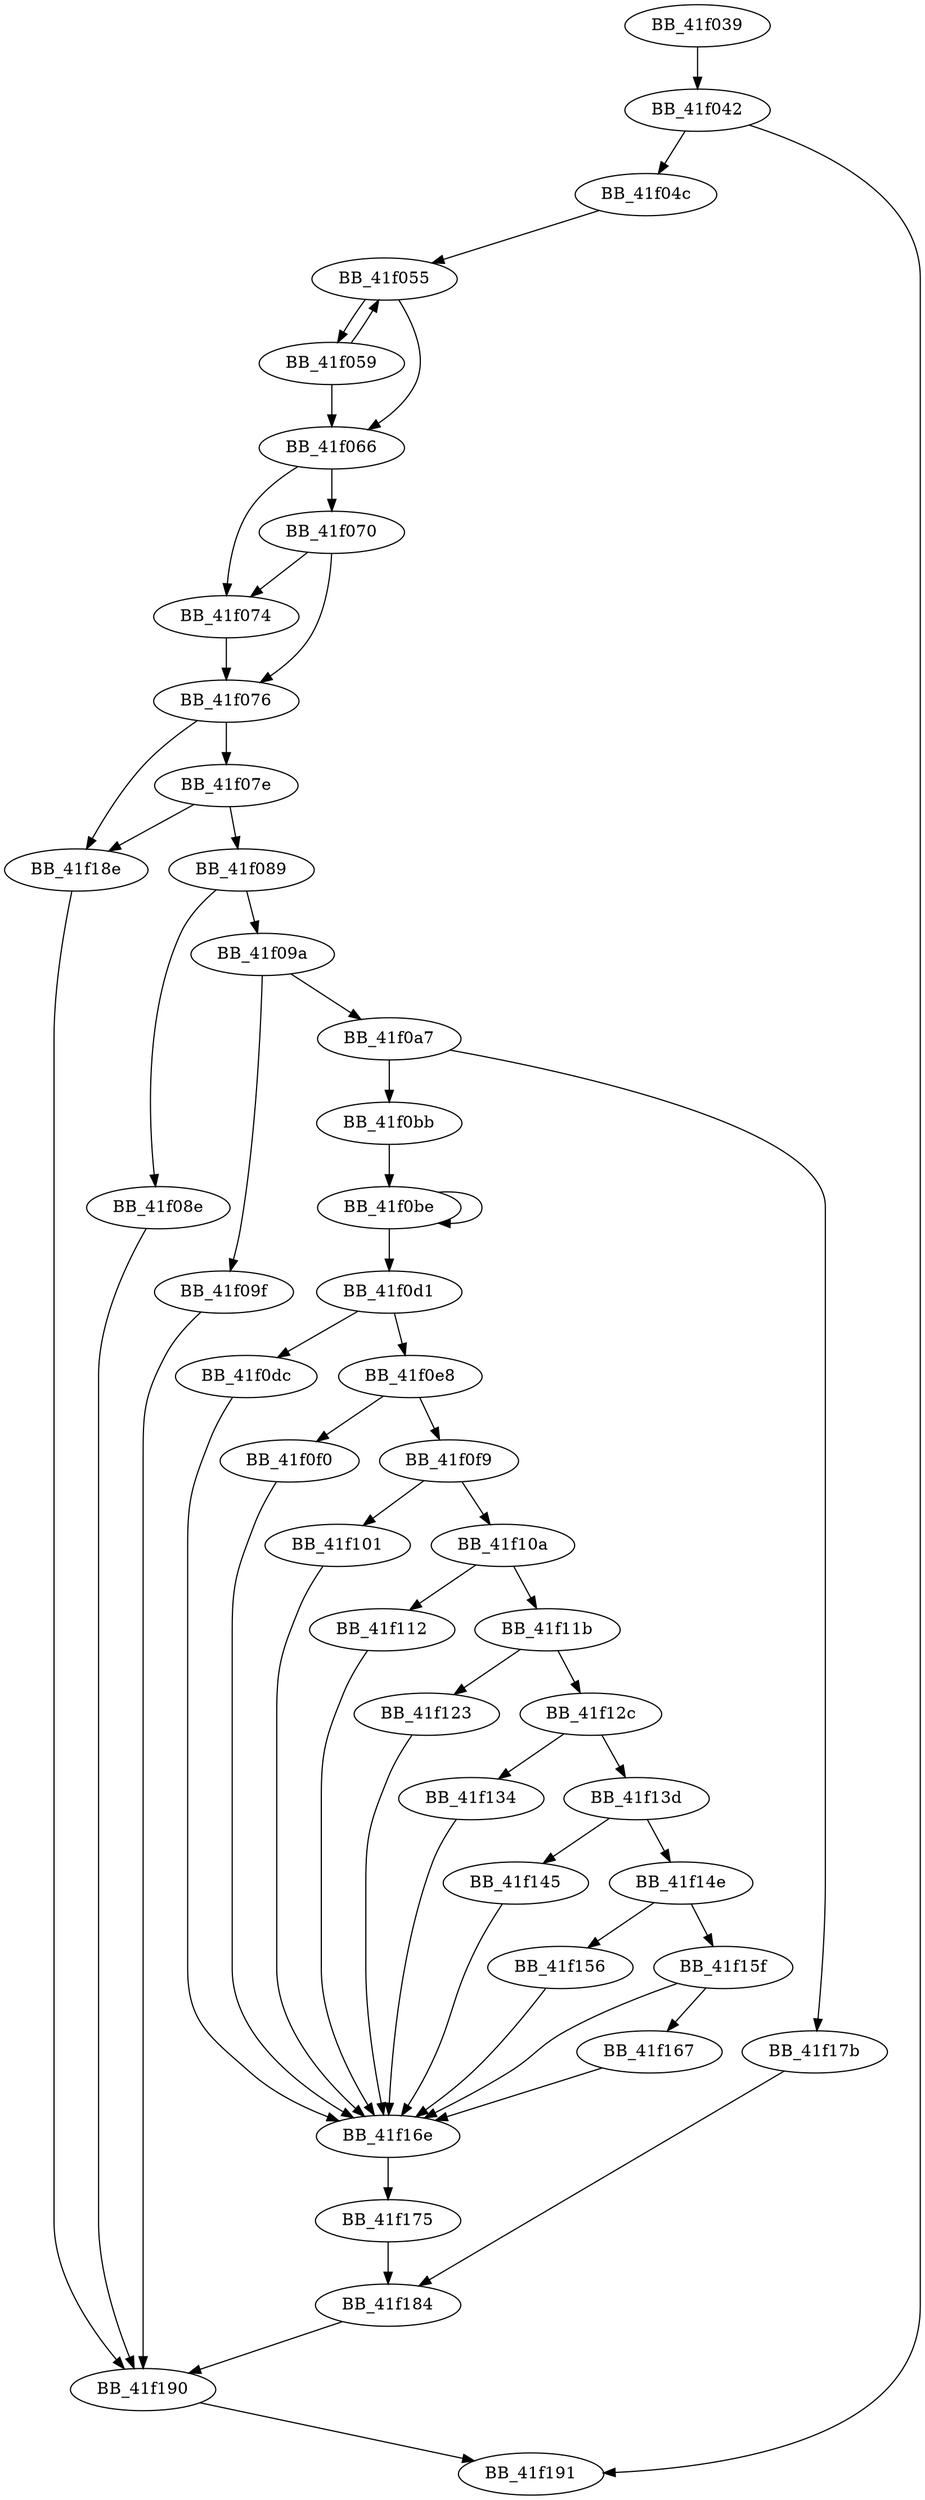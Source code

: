 DiGraph __XcptFilter{
BB_41f039->BB_41f042
BB_41f042->BB_41f04c
BB_41f042->BB_41f191
BB_41f04c->BB_41f055
BB_41f055->BB_41f059
BB_41f055->BB_41f066
BB_41f059->BB_41f055
BB_41f059->BB_41f066
BB_41f066->BB_41f070
BB_41f066->BB_41f074
BB_41f070->BB_41f074
BB_41f070->BB_41f076
BB_41f074->BB_41f076
BB_41f076->BB_41f07e
BB_41f076->BB_41f18e
BB_41f07e->BB_41f089
BB_41f07e->BB_41f18e
BB_41f089->BB_41f08e
BB_41f089->BB_41f09a
BB_41f08e->BB_41f190
BB_41f09a->BB_41f09f
BB_41f09a->BB_41f0a7
BB_41f09f->BB_41f190
BB_41f0a7->BB_41f0bb
BB_41f0a7->BB_41f17b
BB_41f0bb->BB_41f0be
BB_41f0be->BB_41f0be
BB_41f0be->BB_41f0d1
BB_41f0d1->BB_41f0dc
BB_41f0d1->BB_41f0e8
BB_41f0dc->BB_41f16e
BB_41f0e8->BB_41f0f0
BB_41f0e8->BB_41f0f9
BB_41f0f0->BB_41f16e
BB_41f0f9->BB_41f101
BB_41f0f9->BB_41f10a
BB_41f101->BB_41f16e
BB_41f10a->BB_41f112
BB_41f10a->BB_41f11b
BB_41f112->BB_41f16e
BB_41f11b->BB_41f123
BB_41f11b->BB_41f12c
BB_41f123->BB_41f16e
BB_41f12c->BB_41f134
BB_41f12c->BB_41f13d
BB_41f134->BB_41f16e
BB_41f13d->BB_41f145
BB_41f13d->BB_41f14e
BB_41f145->BB_41f16e
BB_41f14e->BB_41f156
BB_41f14e->BB_41f15f
BB_41f156->BB_41f16e
BB_41f15f->BB_41f167
BB_41f15f->BB_41f16e
BB_41f167->BB_41f16e
BB_41f16e->BB_41f175
BB_41f175->BB_41f184
BB_41f17b->BB_41f184
BB_41f184->BB_41f190
BB_41f18e->BB_41f190
BB_41f190->BB_41f191
}
